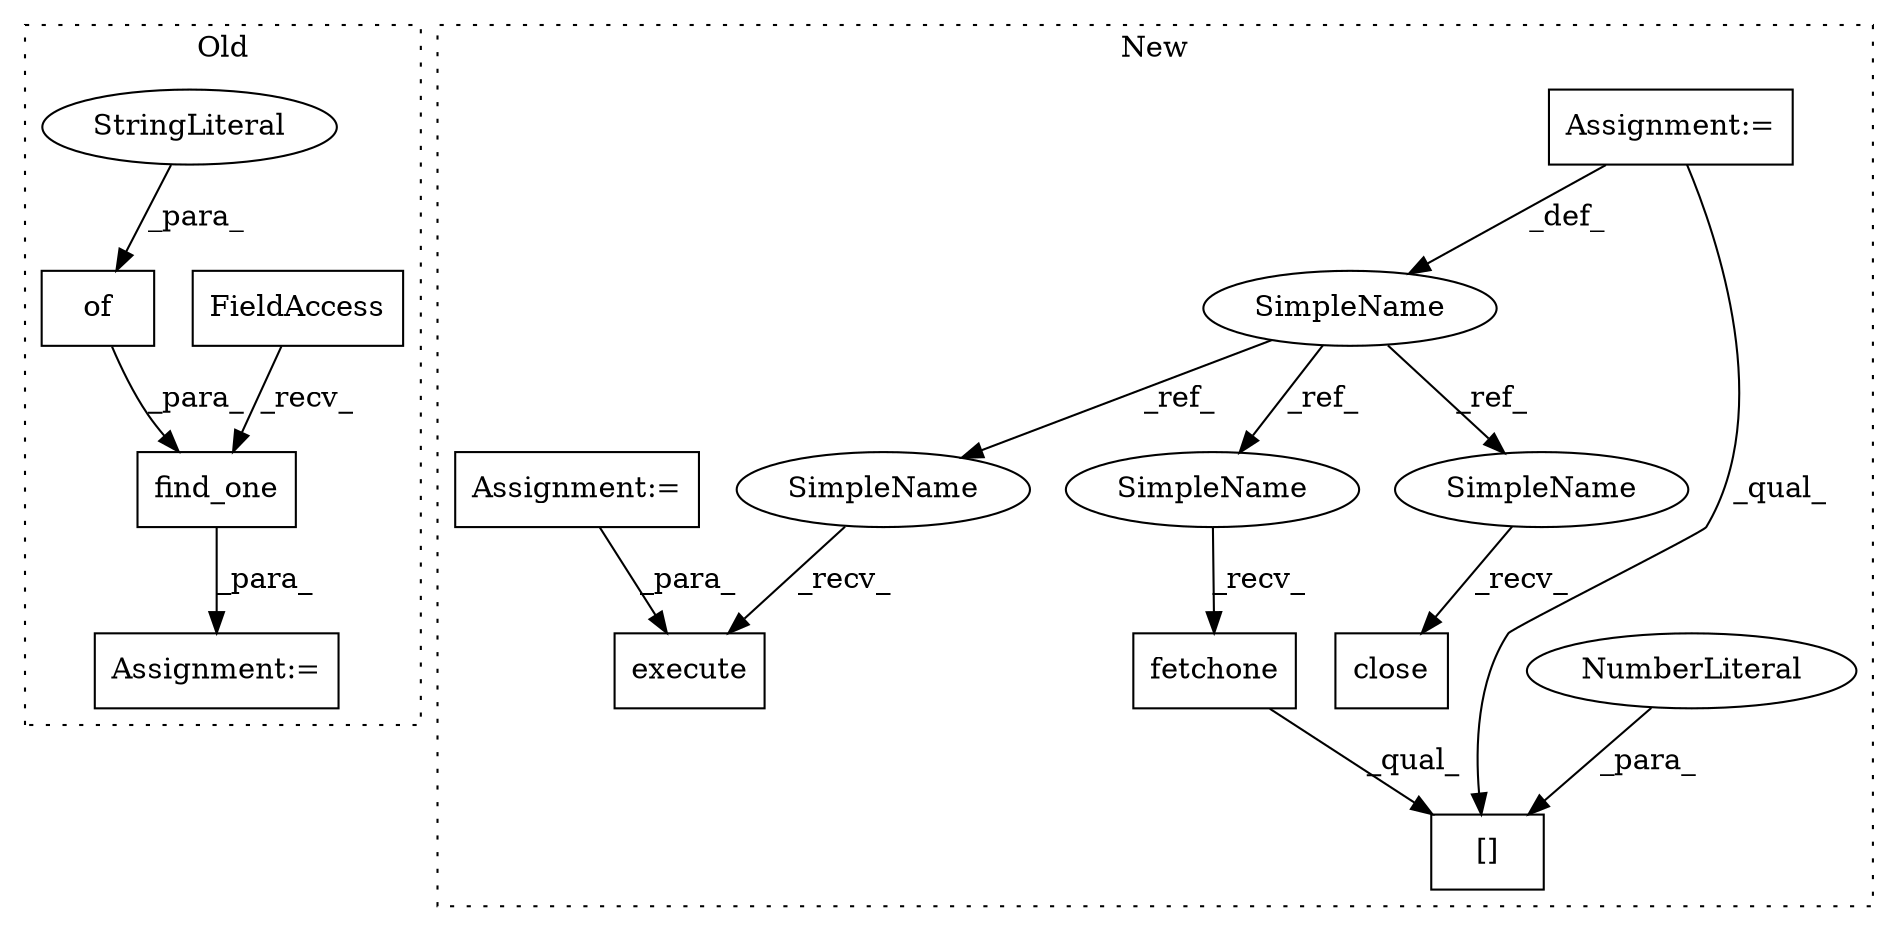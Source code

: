 digraph G {
subgraph cluster0 {
1 [label="find_one" a="32" s="5296,5361" l="9,1" shape="box"];
8 [label="FieldAccess" a="22" s="5270" l="25" shape="box"];
9 [label="of" a="32" s="5309,5360" l="3,1" shape="box"];
10 [label="StringLiteral" a="45" s="5312" l="5" shape="ellipse"];
11 [label="Assignment:=" a="7" s="5269" l="1" shape="box"];
label = "Old";
style="dotted";
}
subgraph cluster1 {
2 [label="execute" a="32" s="5551,5564" l="8,1" shape="box"];
3 [label="SimpleName" a="42" s="5500" l="6" shape="ellipse"];
4 [label="close" a="32" s="5609" l="7" shape="box"];
5 [label="fetchone" a="32" s="5586" l="10" shape="box"];
6 [label="[]" a="2" s="5693,5702" l="8,1" shape="box"];
7 [label="NumberLiteral" a="34" s="5701" l="1" shape="ellipse"];
12 [label="Assignment:=" a="7" s="5506" l="1" shape="box"];
13 [label="Assignment:=" a="7" s="5395" l="1" shape="box"];
14 [label="SimpleName" a="42" s="5602" l="6" shape="ellipse"];
15 [label="SimpleName" a="42" s="5544" l="6" shape="ellipse"];
16 [label="SimpleName" a="42" s="5579" l="6" shape="ellipse"];
label = "New";
style="dotted";
}
1 -> 11 [label="_para_"];
3 -> 15 [label="_ref_"];
3 -> 16 [label="_ref_"];
3 -> 14 [label="_ref_"];
5 -> 6 [label="_qual_"];
7 -> 6 [label="_para_"];
8 -> 1 [label="_recv_"];
9 -> 1 [label="_para_"];
10 -> 9 [label="_para_"];
12 -> 6 [label="_qual_"];
12 -> 3 [label="_def_"];
13 -> 2 [label="_para_"];
14 -> 4 [label="_recv_"];
15 -> 2 [label="_recv_"];
16 -> 5 [label="_recv_"];
}